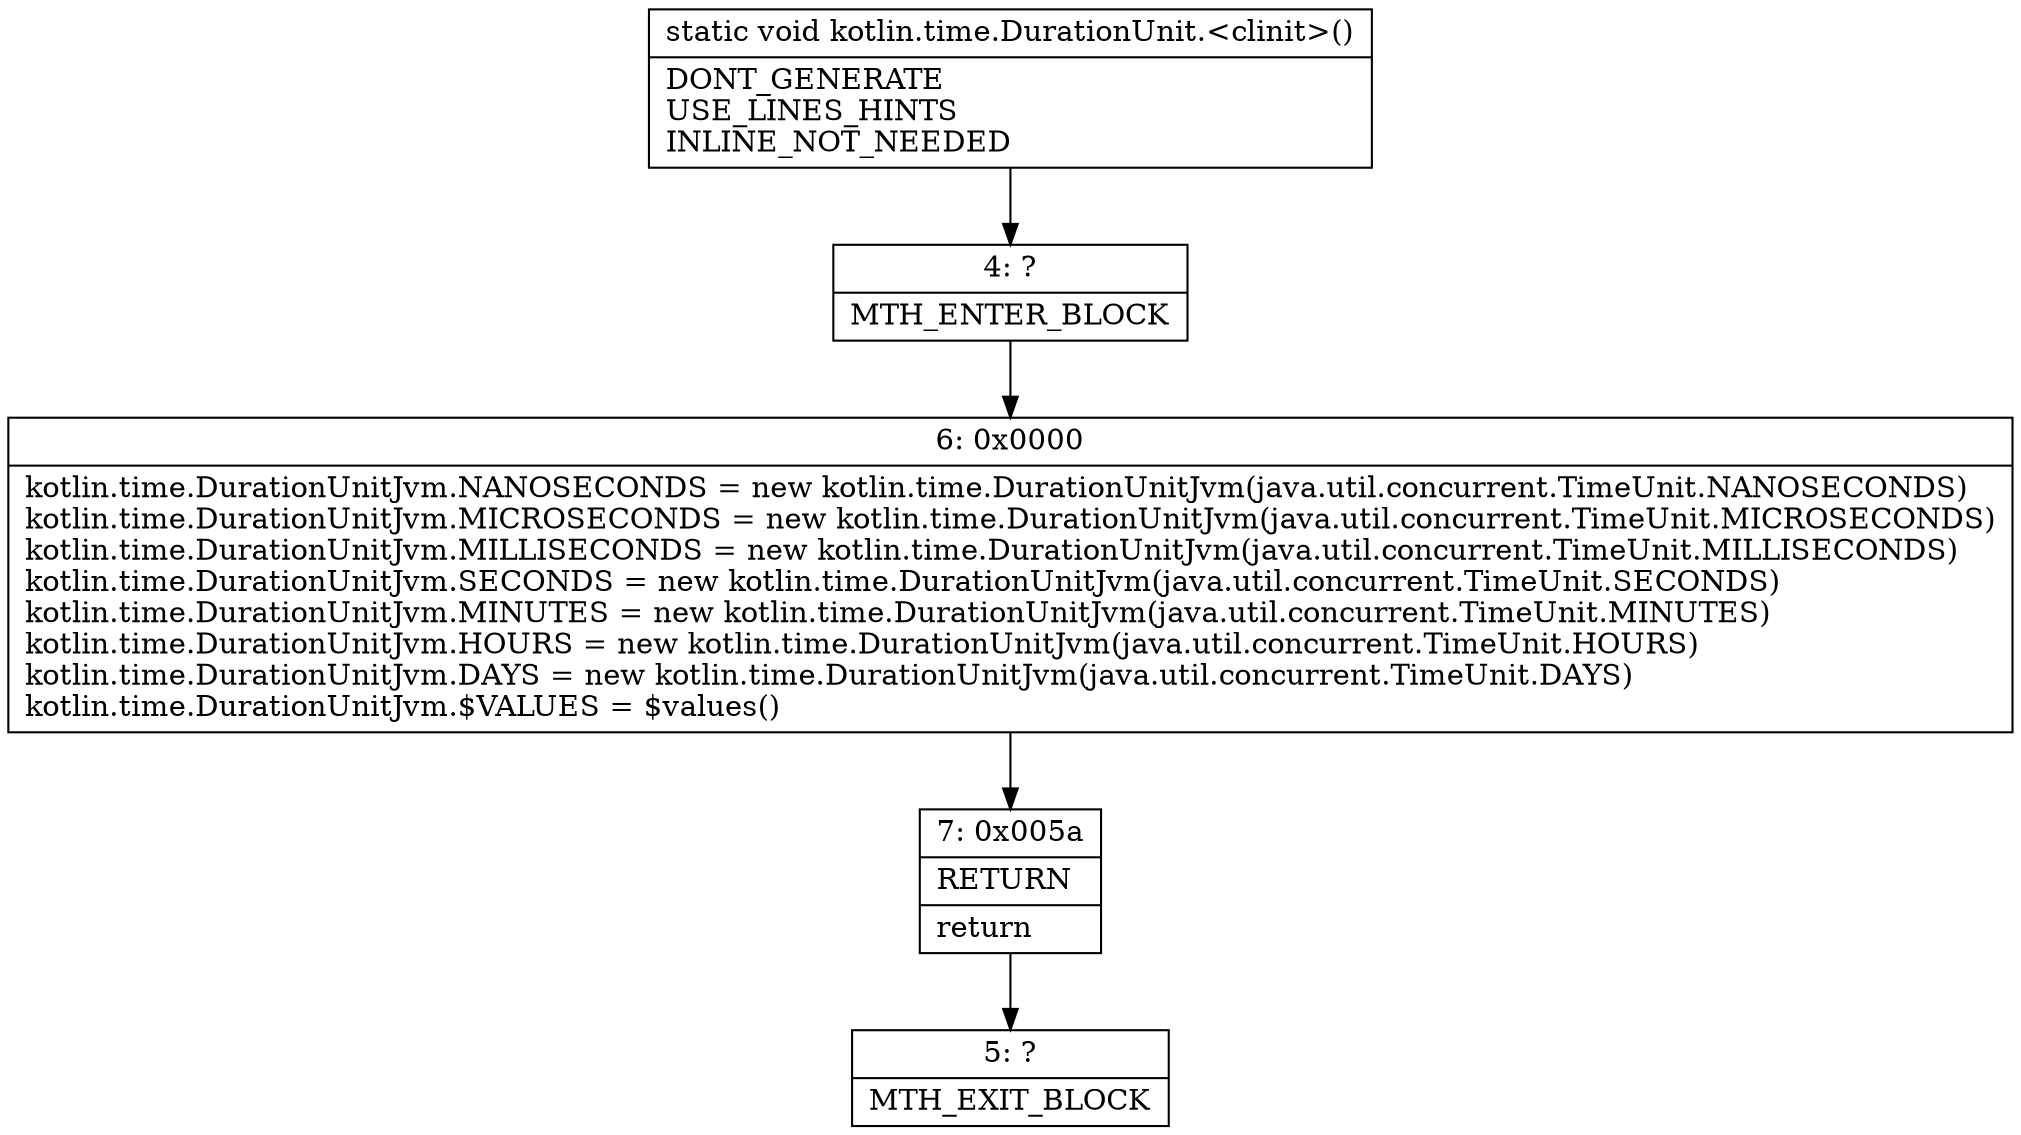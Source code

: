 digraph "CFG forkotlin.time.DurationUnit.\<clinit\>()V" {
Node_4 [shape=record,label="{4\:\ ?|MTH_ENTER_BLOCK\l}"];
Node_6 [shape=record,label="{6\:\ 0x0000|kotlin.time.DurationUnitJvm.NANOSECONDS = new kotlin.time.DurationUnitJvm(java.util.concurrent.TimeUnit.NANOSECONDS)\lkotlin.time.DurationUnitJvm.MICROSECONDS = new kotlin.time.DurationUnitJvm(java.util.concurrent.TimeUnit.MICROSECONDS)\lkotlin.time.DurationUnitJvm.MILLISECONDS = new kotlin.time.DurationUnitJvm(java.util.concurrent.TimeUnit.MILLISECONDS)\lkotlin.time.DurationUnitJvm.SECONDS = new kotlin.time.DurationUnitJvm(java.util.concurrent.TimeUnit.SECONDS)\lkotlin.time.DurationUnitJvm.MINUTES = new kotlin.time.DurationUnitJvm(java.util.concurrent.TimeUnit.MINUTES)\lkotlin.time.DurationUnitJvm.HOURS = new kotlin.time.DurationUnitJvm(java.util.concurrent.TimeUnit.HOURS)\lkotlin.time.DurationUnitJvm.DAYS = new kotlin.time.DurationUnitJvm(java.util.concurrent.TimeUnit.DAYS)\lkotlin.time.DurationUnitJvm.$VALUES = $values()\l}"];
Node_7 [shape=record,label="{7\:\ 0x005a|RETURN\l|return\l}"];
Node_5 [shape=record,label="{5\:\ ?|MTH_EXIT_BLOCK\l}"];
MethodNode[shape=record,label="{static void kotlin.time.DurationUnit.\<clinit\>()  | DONT_GENERATE\lUSE_LINES_HINTS\lINLINE_NOT_NEEDED\l}"];
MethodNode -> Node_4;Node_4 -> Node_6;
Node_6 -> Node_7;
Node_7 -> Node_5;
}


